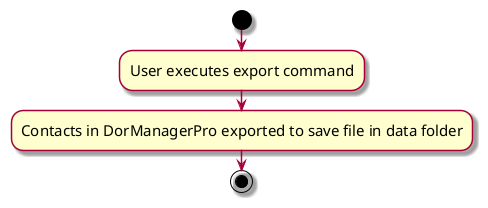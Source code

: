 @startuml
skin rose
skinparam ActivityFontSize 15
skinparam ArrowFontSize 12
start
:User executes export command;

'Since the beta syntax does not support placing the condition outside the
'diamond we place it as the true branch instead.

:Contacts in DorManagerPro exported to save file in data folder;

stop
@enduml
